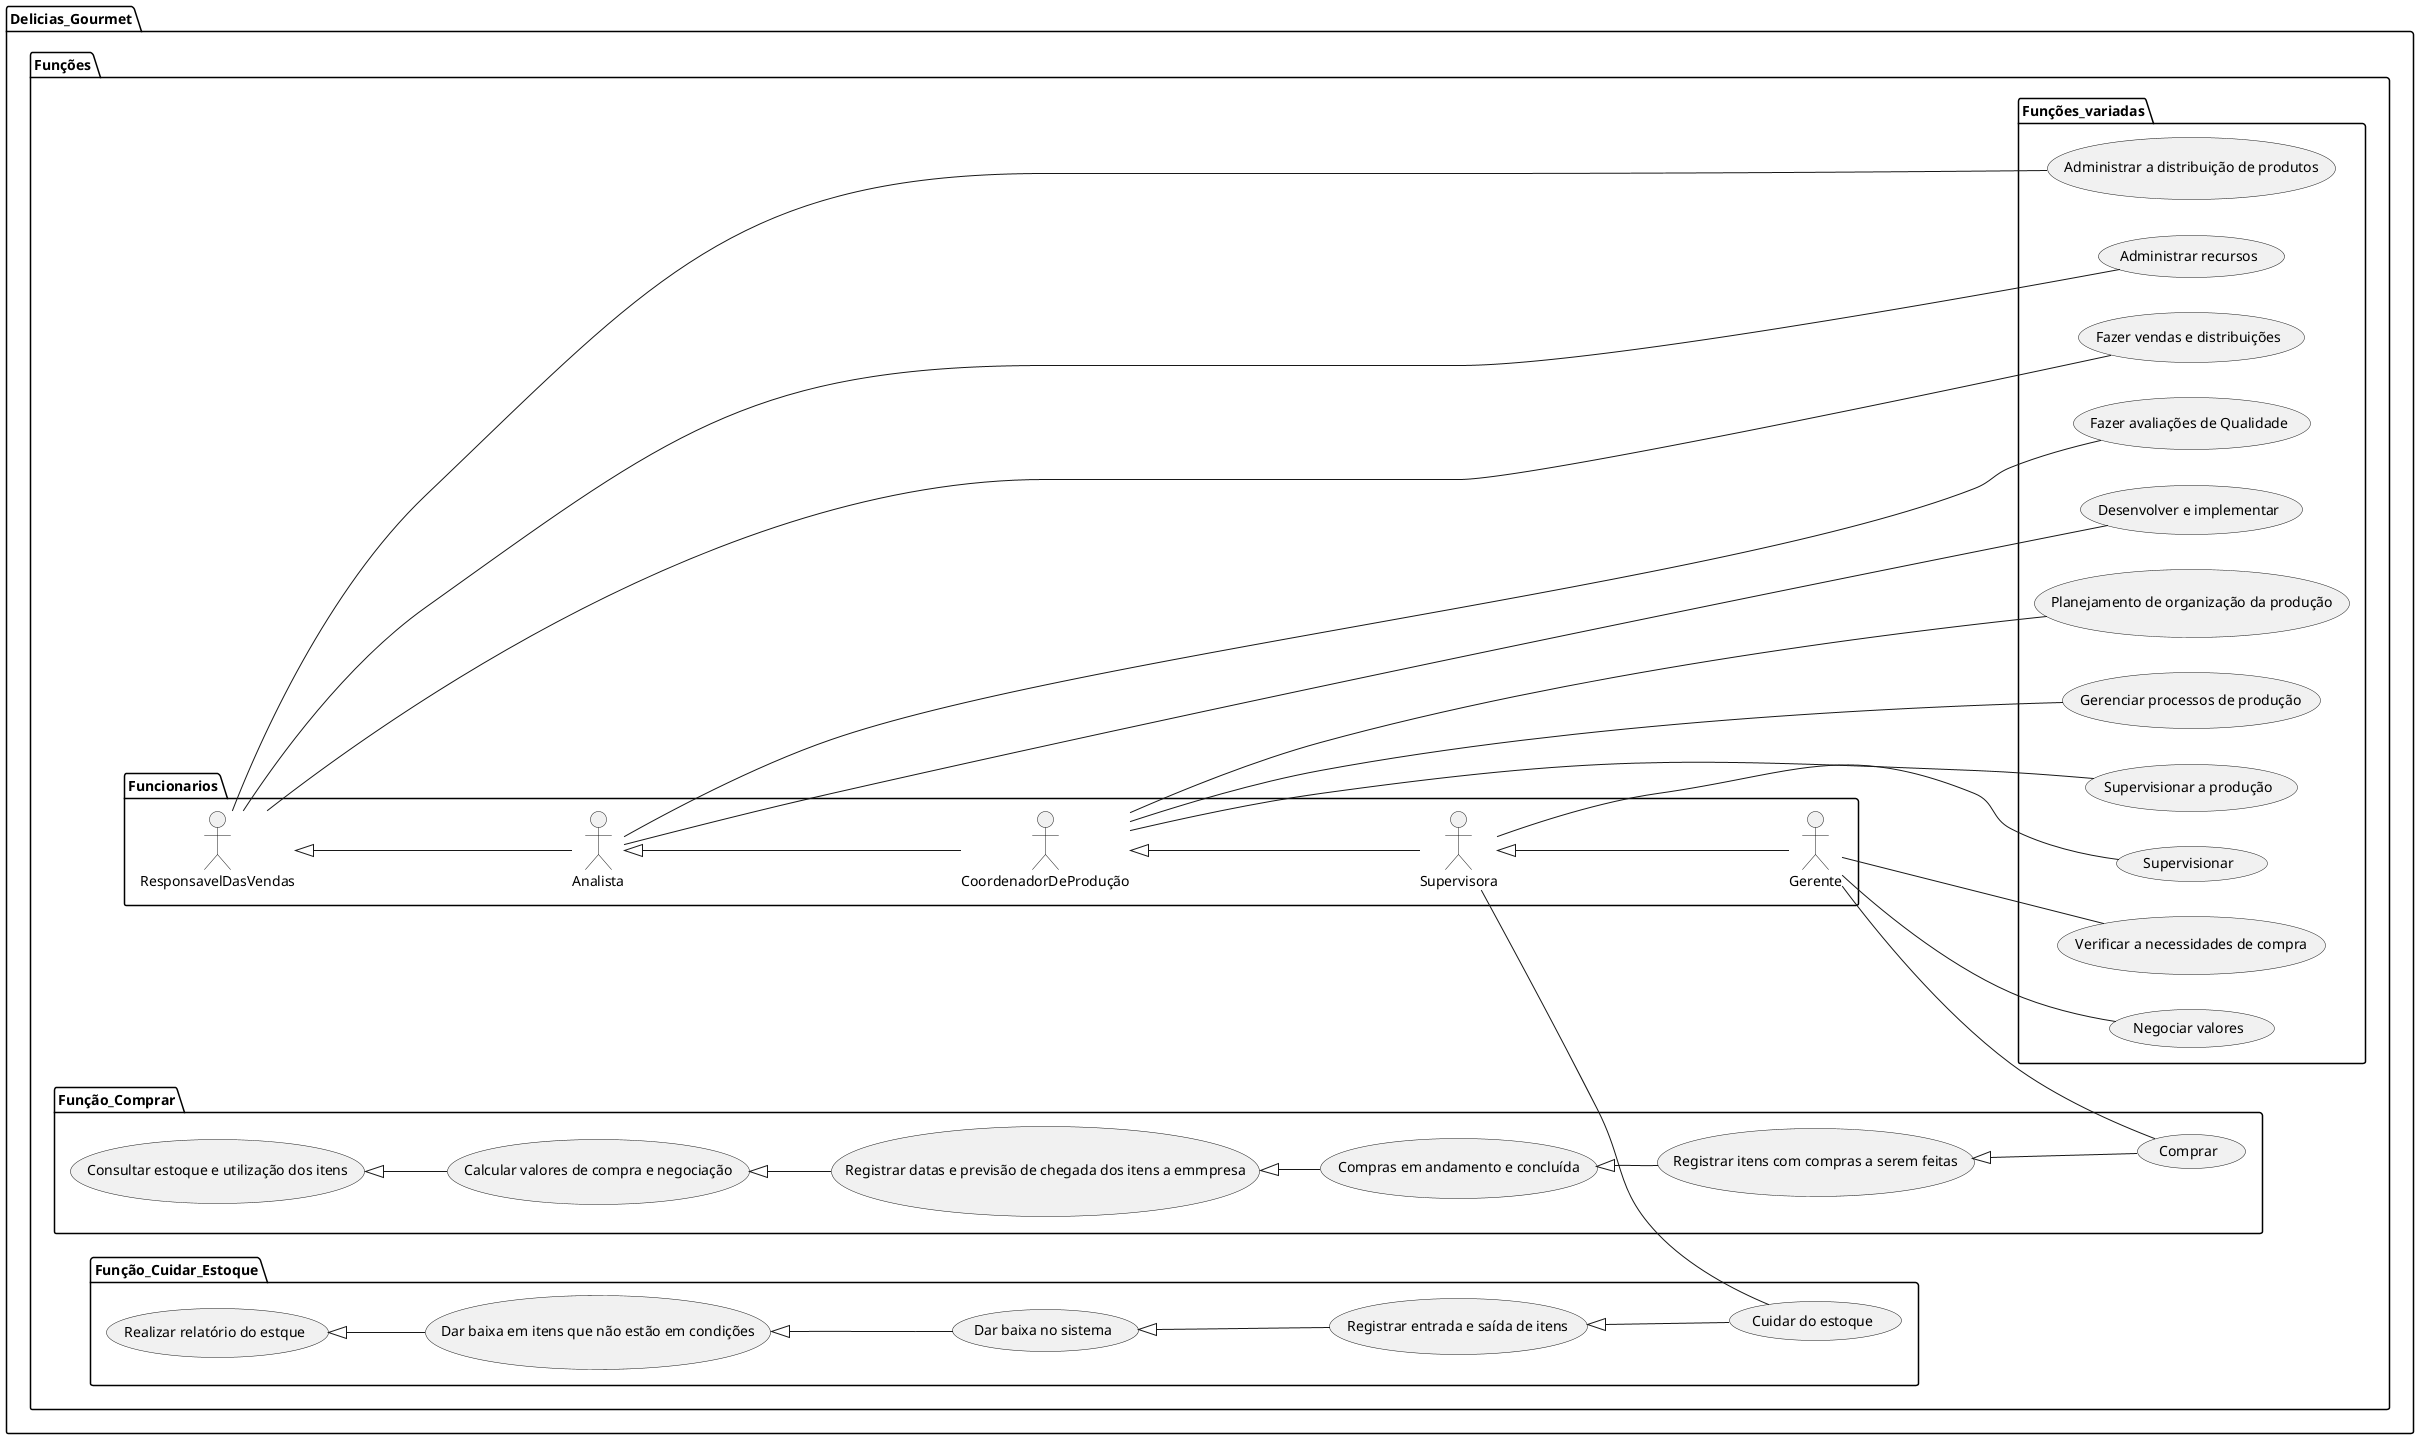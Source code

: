 @startuml
/'Aluno: Henrique Paini/'
/'Caso de uso Delicias Gourmet
'/

left to right direction

 package Delicias_Gourmet{

package Funções {
  package Funcionarios {
  
  actor Gerente as Ger
  actor Supervisora as Su
  actor CoordenadorDeProdução as Coo
  actor Analista as AQ
  actor ResponsavelDasVendas as RVD
  
}
  package Função_Comprar {
   
    usecase "Registrar itens com compras a serem feitas" as UC14
    usecase "Compras em andamento e concluída" as UC15
    usecase "Registrar datas e previsão de chegada dos itens a emmpresa" as UC16
    usecase "Calcular valores de compra e negociação" as UC17
    usecase "Consultar estoque e utilização dos itens" as UC18
    usecase "Comprar" as UC3
  }

package Função_Cuidar_Estoque {
     usecase "Cuidar do estoque" as UC5
     usecase "Registrar entrada e saída de itens" as UC19
     usecase "Dar baixa no sistema" as UC20
     usecase "Dar baixa em itens que não estão em condições" as UC21
     usecase "Realizar relatório do estque" as UC22
    
  }

  package Funções_variadas{
  usecase "Verificar a necessidades de compra" as UC1
  usecase "Gerenciar processos de produção" as UC8
  usecase "Planejamento de organização da produção" as UC6
  usecase "Supervisionar" as UC4
  usecase "Supervisionar a produção" as UC7
  usecase "Desenvolver e implementar" as UC9
  usecase "Fazer avaliações de Qualidade" as UC10
  usecase "Fazer vendas e distribuições" as UC11
  usecase "Cuidar do estoque" as UC5
  usecase "Administrar recursos" as UC12
  usecase "Negociar valores" as UC2
  usecase "Administrar a distribuição de produtos" as UC13
}
}
  UC14 <|-- UC3 
  UC15 <|-- UC14
  UC16 <|-- UC15
  UC17 <|-- UC16
  UC18 <|-- UC17

  UC19 <|-- UC5
  UC20 <|-- UC19
  UC21 <|-- UC20
  UC22 <|-- UC21

  (Ger)--(UC1)
  (Ger)--(UC2)
  (Ger)--(UC3)
  (Su)--(UC4)
  (Su)--(UC5)
  (Coo)--(UC6)
  (Coo)--(UC7)
  (Coo)--(UC8)
  (AQ) -- (UC9)
  (AQ) -- (UC10)
  (RVD) -- (UC11)
  (RVD) -- (UC12)
  (RVD) -- (UC13)
  

}


RVD <|-- AQ
AQ <|-- Coo
Coo <|-- Su
Su <|-- Ger
@enduml